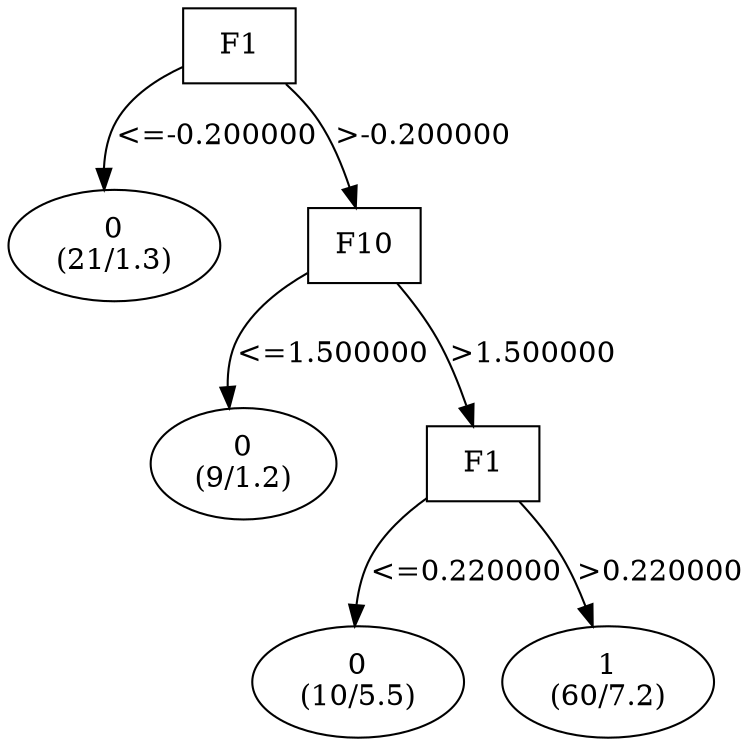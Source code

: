 digraph YaDT {
n0 [ shape=box, label="F1\n"]
n0 -> n1 [label="<=-0.200000"]
n1 [ shape=ellipse, label="0\n(21/1.3)"]
n0 -> n2 [label=">-0.200000"]
n2 [ shape=box, label="F10\n"]
n2 -> n3 [label="<=1.500000"]
n3 [ shape=ellipse, label="0\n(9/1.2)"]
n2 -> n4 [label=">1.500000"]
n4 [ shape=box, label="F1\n"]
n4 -> n5 [label="<=0.220000"]
n5 [ shape=ellipse, label="0\n(10/5.5)"]
n4 -> n6 [label=">0.220000"]
n6 [ shape=ellipse, label="1\n(60/7.2)"]
}
